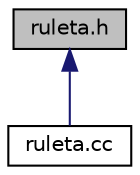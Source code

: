 digraph "ruleta.h"
{
 // LATEX_PDF_SIZE
  edge [fontname="Helvetica",fontsize="10",labelfontname="Helvetica",labelfontsize="10"];
  node [fontname="Helvetica",fontsize="10",shape=record];
  Node1 [label="ruleta.h",height=0.2,width=0.4,color="black", fillcolor="grey75", style="filled", fontcolor="black",tooltip="La clase ruleta representa el juego de la ruleta del casino."];
  Node1 -> Node2 [dir="back",color="midnightblue",fontsize="10",style="solid",fontname="Helvetica"];
  Node2 [label="ruleta.cc",height=0.2,width=0.4,color="black", fillcolor="white", style="filled",URL="$ruleta_8cc.html",tooltip="Cuerpo de los métodos de la clase ruleta."];
}
